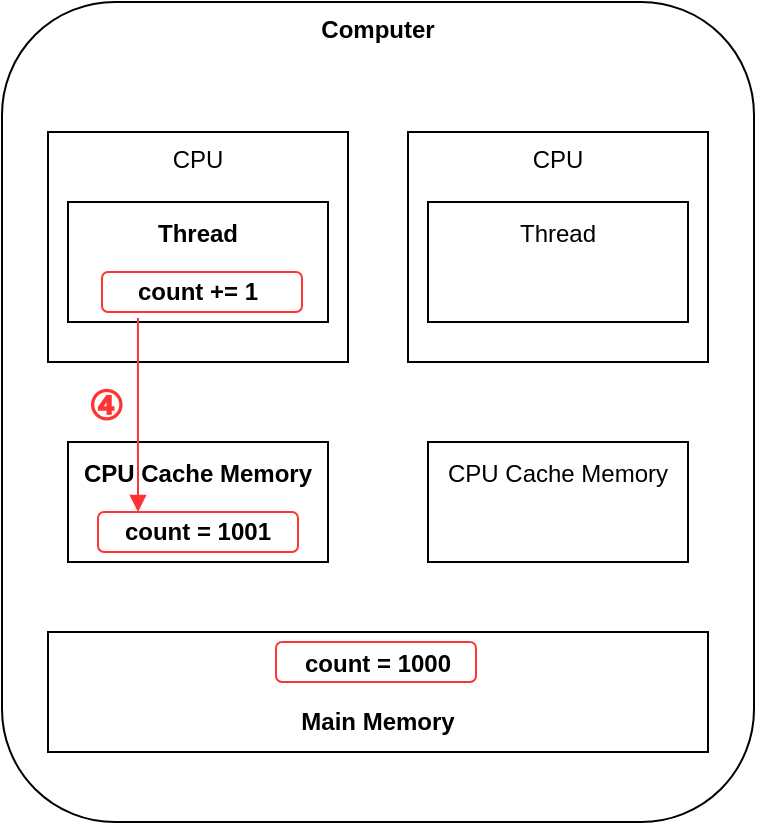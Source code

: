 <mxfile version="26.1.1">
  <diagram name="Page-1" id="GVtOtxQXoS-MyZmyUWlg">
    <mxGraphModel dx="1114" dy="878" grid="1" gridSize="10" guides="1" tooltips="1" connect="1" arrows="1" fold="1" page="1" pageScale="1" pageWidth="827" pageHeight="1169" math="0" shadow="0">
      <root>
        <mxCell id="0" />
        <mxCell id="1" parent="0" />
        <mxCell id="cpbGUlq12egqddKpk-FU-1" value="Computer" style="rounded=1;whiteSpace=wrap;html=1;fontStyle=1;verticalAlign=top;" vertex="1" parent="1">
          <mxGeometry x="143" y="90" width="376" height="410" as="geometry" />
        </mxCell>
        <mxCell id="cpbGUlq12egqddKpk-FU-2" value="CPU" style="rounded=0;whiteSpace=wrap;html=1;verticalAlign=top;" vertex="1" parent="1">
          <mxGeometry x="166" y="155" width="150" height="115" as="geometry" />
        </mxCell>
        <mxCell id="cpbGUlq12egqddKpk-FU-3" value="&lt;div&gt;&lt;span&gt;count = 1000&lt;/span&gt;&lt;/div&gt;&lt;div&gt;&lt;br&gt;&lt;/div&gt;Main Memory" style="rounded=0;whiteSpace=wrap;html=1;fontStyle=1" vertex="1" parent="1">
          <mxGeometry x="166" y="405" width="330" height="60" as="geometry" />
        </mxCell>
        <mxCell id="cpbGUlq12egqddKpk-FU-4" value="CPU Cache Memory&lt;div&gt;&lt;br&gt;&lt;/div&gt;&lt;div&gt;&lt;span&gt;count = 1001&lt;/span&gt;&lt;/div&gt;" style="rounded=0;whiteSpace=wrap;html=1;fontStyle=1" vertex="1" parent="1">
          <mxGeometry x="176" y="310" width="130" height="60" as="geometry" />
        </mxCell>
        <mxCell id="cpbGUlq12egqddKpk-FU-5" value="Thread&lt;div&gt;&lt;br&gt;&lt;/div&gt;&lt;div&gt;&lt;span&gt;count += 1&lt;/span&gt;&lt;/div&gt;" style="rounded=0;whiteSpace=wrap;html=1;fontStyle=1" vertex="1" parent="1">
          <mxGeometry x="176" y="190" width="130" height="60" as="geometry" />
        </mxCell>
        <mxCell id="cpbGUlq12egqddKpk-FU-6" value="CPU" style="rounded=0;whiteSpace=wrap;html=1;verticalAlign=top;" vertex="1" parent="1">
          <mxGeometry x="346" y="155" width="150" height="115" as="geometry" />
        </mxCell>
        <mxCell id="cpbGUlq12egqddKpk-FU-7" value="CPU Cache Memory&lt;div&gt;&lt;br&gt;&lt;/div&gt;&lt;div&gt;&lt;br&gt;&lt;/div&gt;" style="rounded=0;whiteSpace=wrap;html=1;" vertex="1" parent="1">
          <mxGeometry x="356" y="310" width="130" height="60" as="geometry" />
        </mxCell>
        <mxCell id="cpbGUlq12egqddKpk-FU-8" value="Thread&lt;div&gt;&lt;br&gt;&lt;/div&gt;&lt;div&gt;&lt;br&gt;&lt;/div&gt;" style="rounded=0;whiteSpace=wrap;html=1;" vertex="1" parent="1">
          <mxGeometry x="356" y="190" width="130" height="60" as="geometry" />
        </mxCell>
        <mxCell id="cpbGUlq12egqddKpk-FU-9" value="" style="rounded=1;whiteSpace=wrap;html=1;strokeColor=#FF3333;fillColor=none;" vertex="1" parent="1">
          <mxGeometry x="280" y="410" width="100" height="20" as="geometry" />
        </mxCell>
        <mxCell id="cpbGUlq12egqddKpk-FU-10" value="" style="rounded=1;whiteSpace=wrap;html=1;strokeColor=#FF3333;fillColor=none;" vertex="1" parent="1">
          <mxGeometry x="191" y="345" width="100" height="20" as="geometry" />
        </mxCell>
        <mxCell id="cpbGUlq12egqddKpk-FU-11" value="" style="rounded=1;whiteSpace=wrap;html=1;strokeColor=#FF3333;fillColor=none;" vertex="1" parent="1">
          <mxGeometry x="193" y="225" width="100" height="20" as="geometry" />
        </mxCell>
        <mxCell id="cpbGUlq12egqddKpk-FU-13" style="edgeStyle=orthogonalEdgeStyle;rounded=0;orthogonalLoop=1;jettySize=auto;html=1;exitX=0.75;exitY=0;exitDx=0;exitDy=0;entryX=0.692;entryY=0.967;entryDx=0;entryDy=0;entryPerimeter=0;endArrow=none;endFill=1;strokeColor=#FF3333;startArrow=block;startFill=1;" edge="1" parent="1">
          <mxGeometry relative="1" as="geometry">
            <mxPoint x="211" y="345" as="sourcePoint" />
            <mxPoint x="210.96" y="248.02" as="targetPoint" />
          </mxGeometry>
        </mxCell>
        <mxCell id="cpbGUlq12egqddKpk-FU-18" value="④" style="text;html=1;align=center;verticalAlign=middle;whiteSpace=wrap;rounded=0;fontSize=20;fontStyle=1;fontColor=#FF3333;" vertex="1" parent="1">
          <mxGeometry x="177" y="278.5" width="36" height="25" as="geometry" />
        </mxCell>
      </root>
    </mxGraphModel>
  </diagram>
</mxfile>
